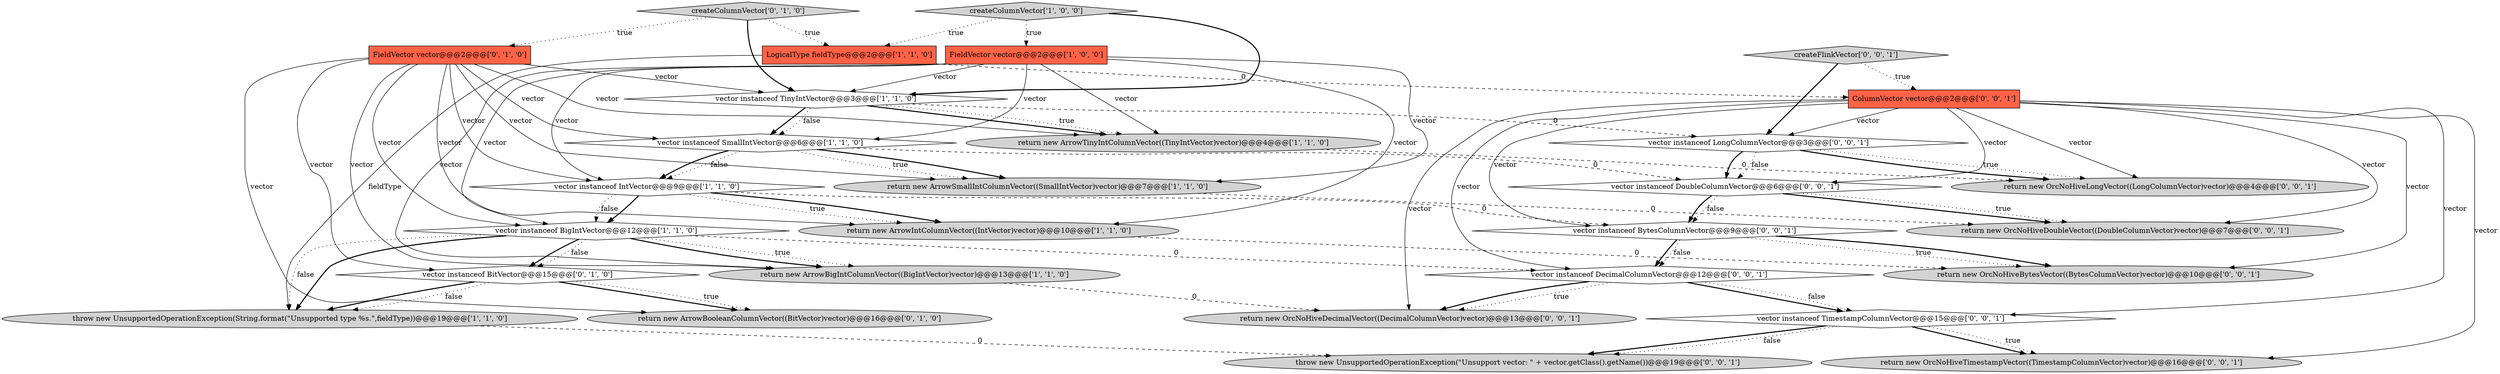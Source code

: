 digraph {
1 [style = filled, label = "return new ArrowTinyIntColumnVector((TinyIntVector)vector)@@@4@@@['1', '1', '0']", fillcolor = lightgray, shape = ellipse image = "AAA0AAABBB1BBB"];
14 [style = filled, label = "vector instanceof BitVector@@@15@@@['0', '1', '0']", fillcolor = white, shape = diamond image = "AAA1AAABBB2BBB"];
3 [style = filled, label = "vector instanceof IntVector@@@9@@@['1', '1', '0']", fillcolor = white, shape = diamond image = "AAA0AAABBB1BBB"];
26 [style = filled, label = "return new OrcNoHiveTimestampVector((TimestampColumnVector)vector)@@@16@@@['0', '0', '1']", fillcolor = lightgray, shape = ellipse image = "AAA0AAABBB3BBB"];
17 [style = filled, label = "return new OrcNoHiveDoubleVector((DoubleColumnVector)vector)@@@7@@@['0', '0', '1']", fillcolor = lightgray, shape = ellipse image = "AAA0AAABBB3BBB"];
23 [style = filled, label = "return new OrcNoHiveBytesVector((BytesColumnVector)vector)@@@10@@@['0', '0', '1']", fillcolor = lightgray, shape = ellipse image = "AAA0AAABBB3BBB"];
27 [style = filled, label = "return new OrcNoHiveLongVector((LongColumnVector)vector)@@@4@@@['0', '0', '1']", fillcolor = lightgray, shape = ellipse image = "AAA0AAABBB3BBB"];
20 [style = filled, label = "return new OrcNoHiveDecimalVector((DecimalColumnVector)vector)@@@13@@@['0', '0', '1']", fillcolor = lightgray, shape = ellipse image = "AAA0AAABBB3BBB"];
15 [style = filled, label = "FieldVector vector@@@2@@@['0', '1', '0']", fillcolor = tomato, shape = box image = "AAA0AAABBB2BBB"];
25 [style = filled, label = "createFlinkVector['0', '0', '1']", fillcolor = lightgray, shape = diamond image = "AAA0AAABBB3BBB"];
12 [style = filled, label = "return new ArrowBooleanColumnVector((BitVector)vector)@@@16@@@['0', '1', '0']", fillcolor = lightgray, shape = ellipse image = "AAA1AAABBB2BBB"];
6 [style = filled, label = "vector instanceof BigIntVector@@@12@@@['1', '1', '0']", fillcolor = white, shape = diamond image = "AAA0AAABBB1BBB"];
18 [style = filled, label = "vector instanceof TimestampColumnVector@@@15@@@['0', '0', '1']", fillcolor = white, shape = diamond image = "AAA0AAABBB3BBB"];
21 [style = filled, label = "vector instanceof LongColumnVector@@@3@@@['0', '0', '1']", fillcolor = white, shape = diamond image = "AAA0AAABBB3BBB"];
2 [style = filled, label = "return new ArrowSmallIntColumnVector((SmallIntVector)vector)@@@7@@@['1', '1', '0']", fillcolor = lightgray, shape = ellipse image = "AAA0AAABBB1BBB"];
24 [style = filled, label = "vector instanceof DecimalColumnVector@@@12@@@['0', '0', '1']", fillcolor = white, shape = diamond image = "AAA0AAABBB3BBB"];
4 [style = filled, label = "throw new UnsupportedOperationException(String.format(\"Unsupported type %s.\",fieldType))@@@19@@@['1', '1', '0']", fillcolor = lightgray, shape = ellipse image = "AAA0AAABBB1BBB"];
16 [style = filled, label = "vector instanceof DoubleColumnVector@@@6@@@['0', '0', '1']", fillcolor = white, shape = diamond image = "AAA0AAABBB3BBB"];
7 [style = filled, label = "createColumnVector['1', '0', '0']", fillcolor = lightgray, shape = diamond image = "AAA0AAABBB1BBB"];
22 [style = filled, label = "vector instanceof BytesColumnVector@@@9@@@['0', '0', '1']", fillcolor = white, shape = diamond image = "AAA0AAABBB3BBB"];
11 [style = filled, label = "return new ArrowBigIntColumnVector((BigIntVector)vector)@@@13@@@['1', '1', '0']", fillcolor = lightgray, shape = ellipse image = "AAA0AAABBB1BBB"];
0 [style = filled, label = "FieldVector vector@@@2@@@['1', '0', '0']", fillcolor = tomato, shape = box image = "AAA0AAABBB1BBB"];
10 [style = filled, label = "return new ArrowIntColumnVector((IntVector)vector)@@@10@@@['1', '1', '0']", fillcolor = lightgray, shape = ellipse image = "AAA0AAABBB1BBB"];
19 [style = filled, label = "ColumnVector vector@@@2@@@['0', '0', '1']", fillcolor = tomato, shape = box image = "AAA0AAABBB3BBB"];
9 [style = filled, label = "LogicalType fieldType@@@2@@@['1', '1', '0']", fillcolor = tomato, shape = box image = "AAA0AAABBB1BBB"];
13 [style = filled, label = "createColumnVector['0', '1', '0']", fillcolor = lightgray, shape = diamond image = "AAA0AAABBB2BBB"];
5 [style = filled, label = "vector instanceof SmallIntVector@@@6@@@['1', '1', '0']", fillcolor = white, shape = diamond image = "AAA0AAABBB1BBB"];
28 [style = filled, label = "throw new UnsupportedOperationException(\"Unsupport vector: \" + vector.getClass().getName())@@@19@@@['0', '0', '1']", fillcolor = lightgray, shape = ellipse image = "AAA0AAABBB3BBB"];
8 [style = filled, label = "vector instanceof TinyIntVector@@@3@@@['1', '1', '0']", fillcolor = white, shape = diamond image = "AAA0AAABBB1BBB"];
0->10 [style = solid, label="vector"];
3->10 [style = bold, label=""];
5->3 [style = dotted, label="false"];
22->24 [style = bold, label=""];
0->5 [style = solid, label="vector"];
16->22 [style = dotted, label="false"];
18->28 [style = bold, label=""];
0->6 [style = solid, label="vector"];
3->6 [style = bold, label=""];
8->21 [style = dashed, label="0"];
15->8 [style = solid, label="vector"];
19->21 [style = solid, label="vector"];
0->3 [style = solid, label="vector"];
6->24 [style = dashed, label="0"];
7->0 [style = dotted, label="true"];
19->27 [style = solid, label="vector"];
10->23 [style = dashed, label="0"];
15->10 [style = solid, label="vector"];
19->24 [style = solid, label="vector"];
6->11 [style = dotted, label="true"];
19->22 [style = solid, label="vector"];
15->5 [style = solid, label="vector"];
15->14 [style = solid, label="vector"];
8->5 [style = bold, label=""];
14->4 [style = dotted, label="false"];
3->22 [style = dashed, label="0"];
24->20 [style = dotted, label="true"];
22->24 [style = dotted, label="false"];
6->11 [style = bold, label=""];
19->16 [style = solid, label="vector"];
18->28 [style = dotted, label="false"];
25->21 [style = bold, label=""];
6->4 [style = dotted, label="false"];
9->19 [style = dashed, label="0"];
6->14 [style = bold, label=""];
1->27 [style = dashed, label="0"];
19->23 [style = solid, label="vector"];
21->27 [style = dotted, label="true"];
15->11 [style = solid, label="vector"];
13->15 [style = dotted, label="true"];
15->3 [style = solid, label="vector"];
22->23 [style = dotted, label="true"];
5->16 [style = dashed, label="0"];
8->5 [style = dotted, label="false"];
7->8 [style = bold, label=""];
11->20 [style = dashed, label="0"];
6->4 [style = bold, label=""];
19->20 [style = solid, label="vector"];
19->17 [style = solid, label="vector"];
4->28 [style = dashed, label="0"];
24->20 [style = bold, label=""];
21->16 [style = bold, label=""];
14->12 [style = bold, label=""];
16->22 [style = bold, label=""];
13->9 [style = dotted, label="true"];
18->26 [style = bold, label=""];
15->12 [style = solid, label="vector"];
8->1 [style = bold, label=""];
3->10 [style = dotted, label="true"];
15->6 [style = solid, label="vector"];
25->19 [style = dotted, label="true"];
19->18 [style = solid, label="vector"];
0->11 [style = solid, label="vector"];
0->2 [style = solid, label="vector"];
16->17 [style = bold, label=""];
5->3 [style = bold, label=""];
13->8 [style = bold, label=""];
0->8 [style = solid, label="vector"];
16->17 [style = dotted, label="true"];
8->1 [style = dotted, label="true"];
18->26 [style = dotted, label="true"];
5->2 [style = dotted, label="true"];
0->1 [style = solid, label="vector"];
19->26 [style = solid, label="vector"];
5->2 [style = bold, label=""];
21->16 [style = dotted, label="false"];
24->18 [style = bold, label=""];
9->4 [style = solid, label="fieldType"];
3->6 [style = dotted, label="false"];
2->17 [style = dashed, label="0"];
7->9 [style = dotted, label="true"];
14->12 [style = dotted, label="true"];
6->14 [style = dotted, label="false"];
24->18 [style = dotted, label="false"];
15->1 [style = solid, label="vector"];
21->27 [style = bold, label=""];
15->2 [style = solid, label="vector"];
22->23 [style = bold, label=""];
14->4 [style = bold, label=""];
}
